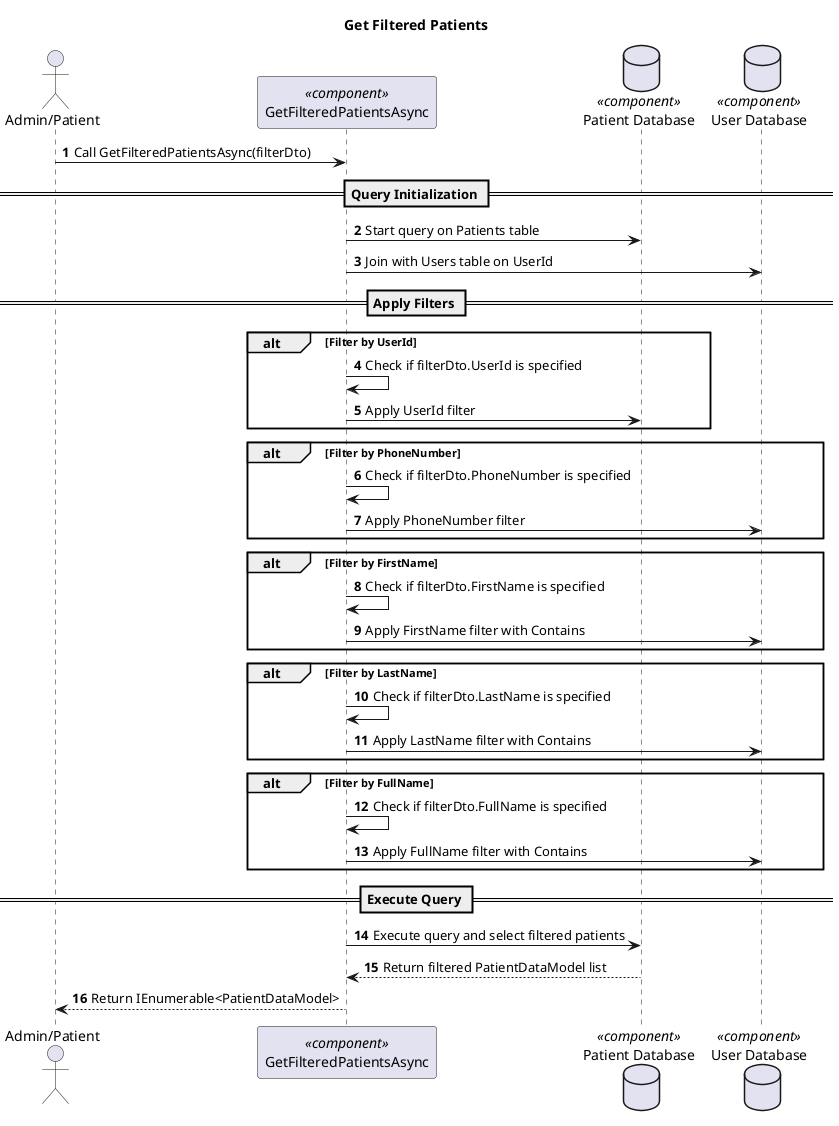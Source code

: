 @startuml
autonumber
skinparam packageStyle rect

title Get Filtered Patients

actor "Admin/Patient" as Requester
participant "GetFilteredPatientsAsync" as GetFilteredPatients <<component>>
database "Patient Database" as PatientDB <<component>>
database "User Database" as UserDB <<component>>

Requester -> GetFilteredPatients : Call GetFilteredPatientsAsync(filterDto)

== Query Initialization ==
GetFilteredPatients -> PatientDB : Start query on Patients table
GetFilteredPatients -> UserDB : Join with Users table on UserId

== Apply Filters ==
alt Filter by UserId
    GetFilteredPatients -> GetFilteredPatients : Check if filterDto.UserId is specified
    GetFilteredPatients -> PatientDB : Apply UserId filter
end

alt Filter by PhoneNumber
    GetFilteredPatients -> GetFilteredPatients : Check if filterDto.PhoneNumber is specified
    GetFilteredPatients -> UserDB : Apply PhoneNumber filter
end

alt Filter by FirstName
    GetFilteredPatients -> GetFilteredPatients : Check if filterDto.FirstName is specified
    GetFilteredPatients -> UserDB : Apply FirstName filter with Contains
end

alt Filter by LastName
    GetFilteredPatients -> GetFilteredPatients : Check if filterDto.LastName is specified
    GetFilteredPatients -> UserDB : Apply LastName filter with Contains
end

alt Filter by FullName
    GetFilteredPatients -> GetFilteredPatients : Check if filterDto.FullName is specified
    GetFilteredPatients -> UserDB : Apply FullName filter with Contains
end

== Execute Query ==
GetFilteredPatients -> PatientDB : Execute query and select filtered patients
PatientDB --> GetFilteredPatients : Return filtered PatientDataModel list

GetFilteredPatients --> Requester : Return IEnumerable<PatientDataModel>

@enduml
